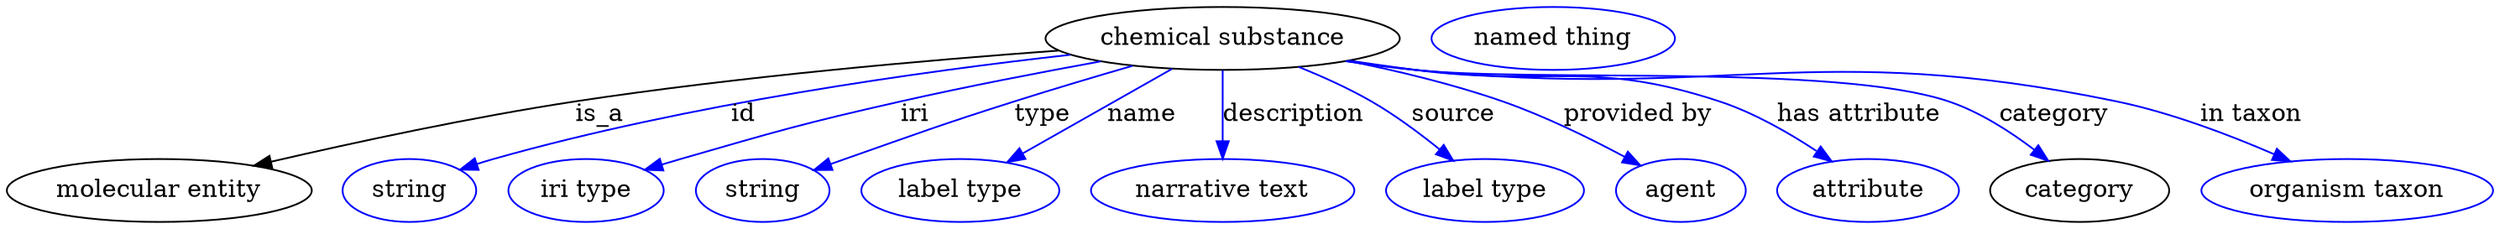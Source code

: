 digraph {
	graph [bb="0,0,1162.5,123"];
	node [label="\N"];
	"chemical substance"	 [height=0.5,
		label="chemical substance",
		pos="570.89,105",
		width=2.2026];
	"molecular entity"	 [height=0.5,
		pos="68.894,18",
		width=1.9137];
	"chemical substance" -> "molecular entity"	 [label=is_a,
		lp="275.89,61.5",
		pos="e,114.04,31.636 495.95,99.08 433.73,93.473 343.09,83.702 264.89,69 216.84,59.965 163.15,45.695 124.13,34.545"];
	id	 [color=blue,
		height=0.5,
		label=string,
		pos="185.89,18",
		width=0.84854];
	"chemical substance" -> id	 [color=blue,
		label=id,
		lp="343.39,61.5",
		pos="e,209.73,29.542 500.33,96.706 429.52,87.042 318.02,68.148 225.89,36 223.65,35.217 221.36,34.357 219.06,33.451",
		style=solid];
	iri	 [color=blue,
		height=0.5,
		label="iri type",
		pos="270.89,18",
		width=1.011];
	"chemical substance" -> iri	 [color=blue,
		label=iri,
		lp="428.39,61.5",
		pos="e,298.85,29.578 514.42,92.265 486.47,85.731 452.29,77.394 421.89,69 374.33,55.866 362.39,52.509 315.89,36 313.38,35.107 310.8,34.159 \
308.2,33.183",
		style=solid];
	type	 [color=blue,
		height=0.5,
		label=string,
		pos="355.89,18",
		width=0.84854];
	"chemical substance" -> type	 [color=blue,
		label=type,
		lp="487.89,61.5",
		pos="e,380.38,29.165 529.17,89.489 512.55,83.232 493.28,75.878 475.89,69 440.13,54.851 431.21,51.227 395.89,36 393.85,35.118 391.75,34.203 \
389.63,33.273",
		style=solid];
	name	 [color=blue,
		height=0.5,
		label="label type",
		pos="449.89,18",
		width=1.2638];
	"chemical substance" -> name	 [color=blue,
		label=name,
		lp="533.39,61.5",
		pos="e,472.12,33.979 546.99,87.812 527.86,74.058 500.91,54.684 480.26,39.833",
		style=solid];
	description	 [color=blue,
		height=0.5,
		label="narrative text",
		pos="570.89,18",
		width=1.6068];
	"chemical substance" -> description	 [color=blue,
		label=description,
		lp="601.39,61.5",
		pos="e,570.89,36.003 570.89,86.974 570.89,75.192 570.89,59.561 570.89,46.158",
		style=solid];
	source	 [color=blue,
		height=0.5,
		label="label type",
		pos="691.89,18",
		width=1.2638];
	"chemical substance" -> source	 [color=blue,
		label=source,
		lp="671.89,61.5",
		pos="e,675.13,35.184 604.2,88.488 614.66,82.799 626.04,76.068 635.89,69 647.02,61.017 658.37,51.088 667.91,42.117",
		style=solid];
	"provided by"	 [color=blue,
		height=0.5,
		label=agent,
		pos="784.89,18",
		width=0.83048];
	"chemical substance" -> "provided by"	 [color=blue,
		label="provided by",
		lp="757.89,61.5",
		pos="e,764.25,31.355 625.39,91.899 647.09,85.952 672.05,78.179 693.89,69 715.36,59.979 738.22,47.153 755.66,36.621",
		style=solid];
	"has attribute"	 [color=blue,
		height=0.5,
		label=attribute,
		pos="872.89,18",
		width=1.1193];
	"chemical substance" -> "has attribute"	 [color=blue,
		label="has attribute",
		lp="858.39,61.5",
		pos="e,853.71,34.083 629.2,92.627 639.41,90.626 649.94,88.668 659.89,87 719.59,76.995 738.15,90.086 794.89,69 812.98,62.279 831.14,50.753 \
845.38,40.357",
		style=solid];
	category	 [height=0.5,
		pos="971.89,18",
		width=1.1374];
	"chemical substance" -> category	 [color=blue,
		label=category,
		lp="949.39,61.5",
		pos="e,953.7,34.195 627.69,92.427 638.35,90.376 649.43,88.451 659.89,87 764.09,72.546 796.5,103.44 895.89,69 913.92,62.753 931.76,51.145 \
945.62,40.581",
		style=solid];
	"in taxon"	 [color=blue,
		height=0.5,
		label="organism taxon",
		pos="1096.9,18",
		width=1.8234];
	"chemical substance" -> "in taxon"	 [color=blue,
		label="in taxon",
		lp="1044.4,61.5",
		pos="e,1066.8,34.242 627.67,92.26 638.33,90.226 649.42,88.35 659.89,87 799.85,68.967 839.47,101.07 976.89,69 1005,62.443 1034.8,49.775 \
1057.8,38.706",
		style=solid];
	"named thing_category"	 [color=blue,
		height=0.5,
		label="named thing",
		pos="723.89,105",
		width=1.5346];
}
